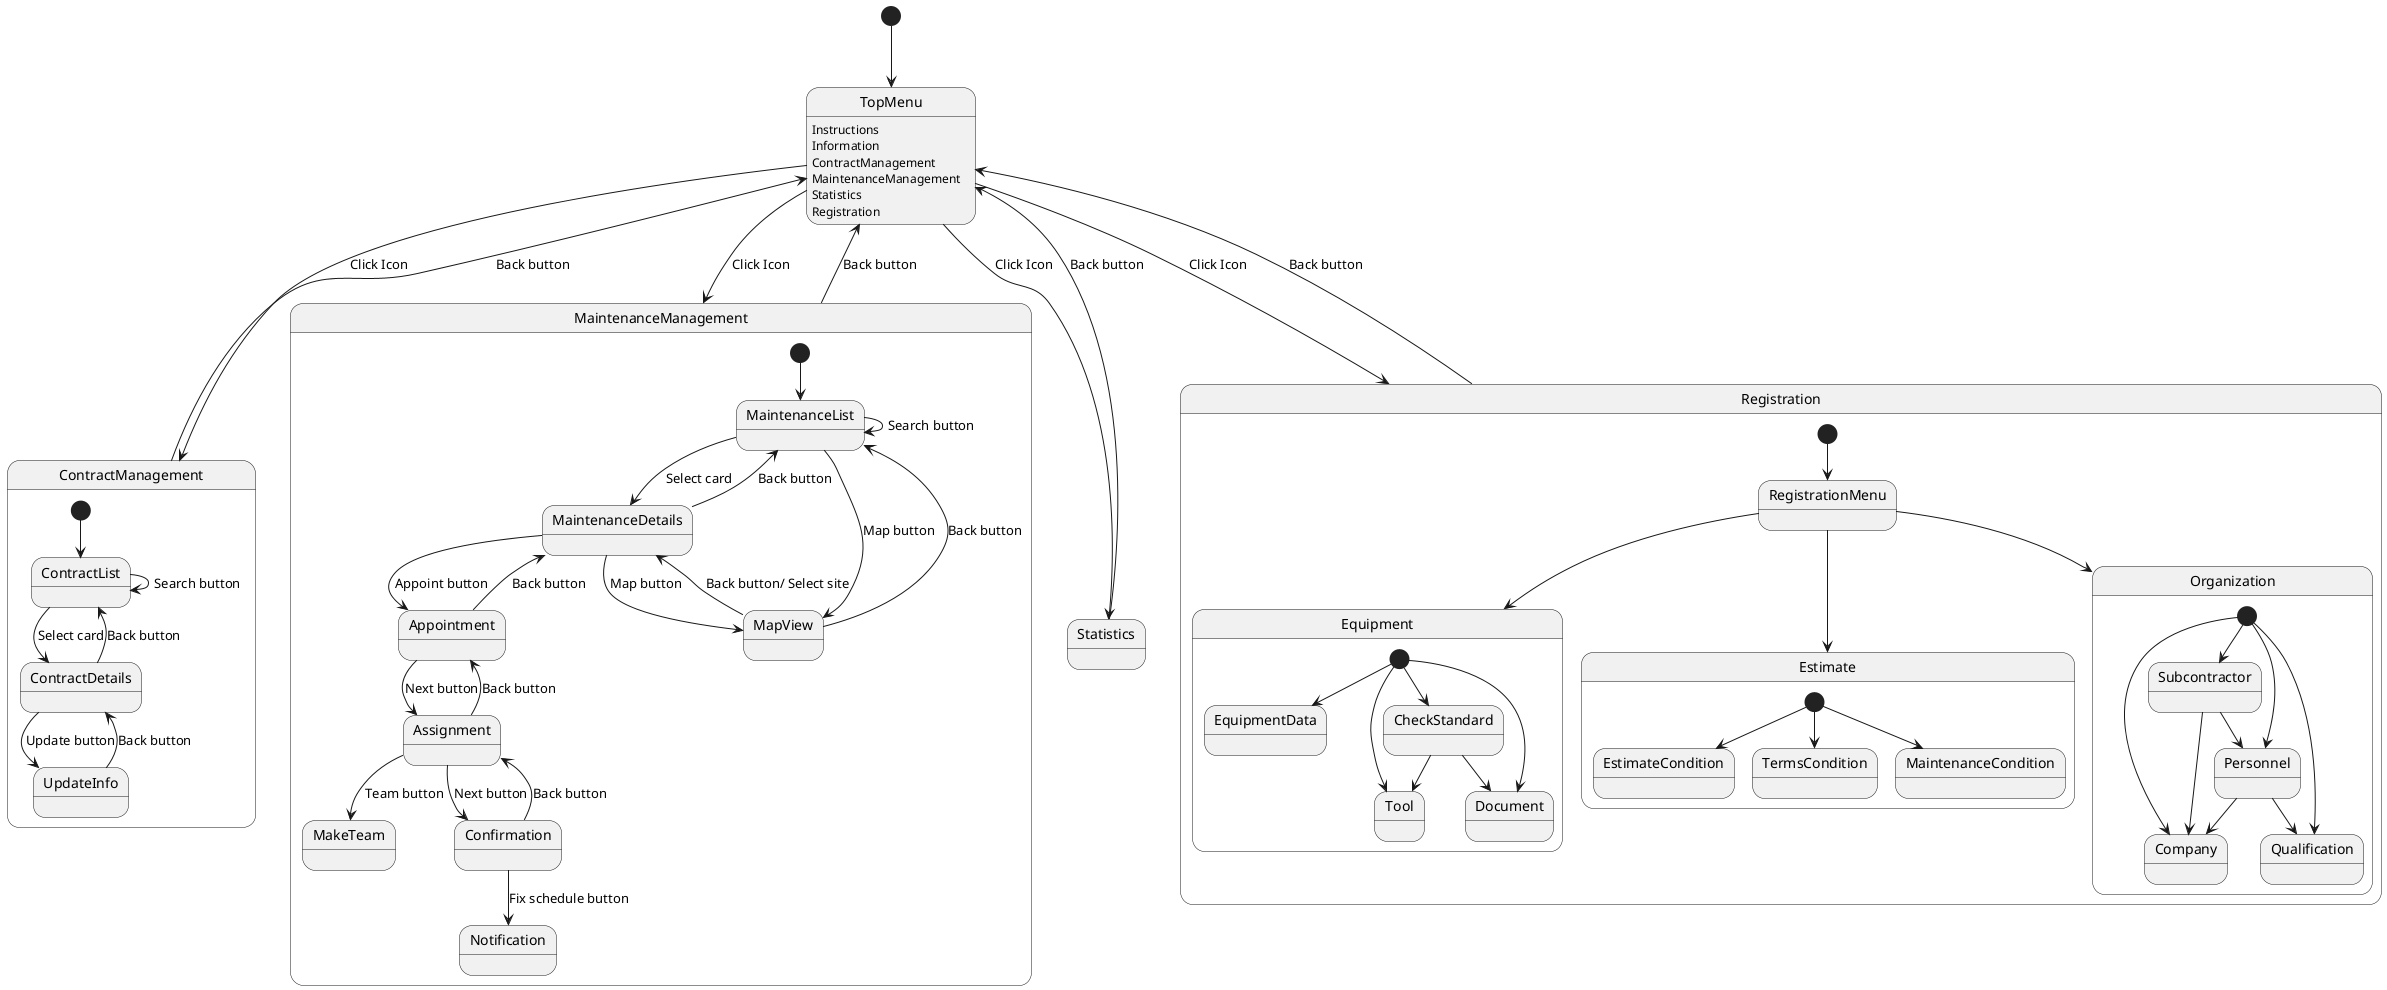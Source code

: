 @startuml

[*] --> TopMenu
TopMenu: Instructions
TopMenu: Information
TopMenu: ContractManagement
TopMenu: MaintenanceManagement
TopMenu: Statistics
TopMenu: Registration

TopMenu --> ContractManagement: Click Icon
state ContractManagement {
    [*] --> ContractList
    ContractList --> ContractList: Search button
    ContractList --> ContractDetails: Select card
    ContractDetails --> UpdateInfo: Update button
    UpdateInfo --> ContractDetails: Back button
    ContractDetails --> ContractList: Back button
}
ContractManagement --> TopMenu: Back button

TopMenu --> MaintenanceManagement: Click Icon
state MaintenanceManagement {
    [*] --> MaintenanceList
    MaintenanceList --> MaintenanceList: Search button
    MaintenanceList --> MaintenanceDetails: Select card
    MaintenanceDetails --> MaintenanceList: Back button
    MaintenanceDetails --> Appointment: Appoint button
    Appointment --> MaintenanceDetails: Back button
    Appointment --> Assignment: Next button
    Assignment --> Appointment: Back button
    Assignment --> MakeTeam: Team button
    Assignment --> Confirmation: Next button
    Confirmation --> Assignment: Back button
    Confirmation --> Notification: Fix schedule button
    MaintenanceDetails --> MapView: Map button
    MapView --> MaintenanceDetails: Back button/ Select site
    MaintenanceList --> MapView: Map button
    MapView --> MaintenanceList: Back button
}
MaintenanceManagement --> TopMenu: Back button
' MaintenanceDetails: MaintenanceInfo, Event, Checklsit, Record 

TopMenu --> Statistics: Click Icon
Statistics --> TopMenu: Back button

TopMenu --> Registration: Click Icon
state Registration {
    [*] --> RegistrationMenu
    RegistrationMenu --> Equipment
    state Equipment {
        [*] --> EquipmentData
        [*] --> CheckStandard
        [*] --> Tool
        [*] --> Document
        CheckStandard --> Tool
        CheckStandard --> Document
    }
    RegistrationMenu --> Estimate
    state Estimate {
        [*] --> EstimateCondition
        [*] --> TermsCondition
        [*] --> MaintenanceCondition
    }
    RegistrationMenu --> Organization
    state Organization {
        [*] --> Personnel
        [*] --> Subcontractor
        [*] --> Company
        [*] --> Qualification
        Personnel --> Company
        Personnel --> Qualification
        Subcontractor --> Company
        Subcontractor --> Personnel
    }
}
Registration --> TopMenu: Back button
' EquipmentData: EquipmentBase, CheckStandard, 
@enduml